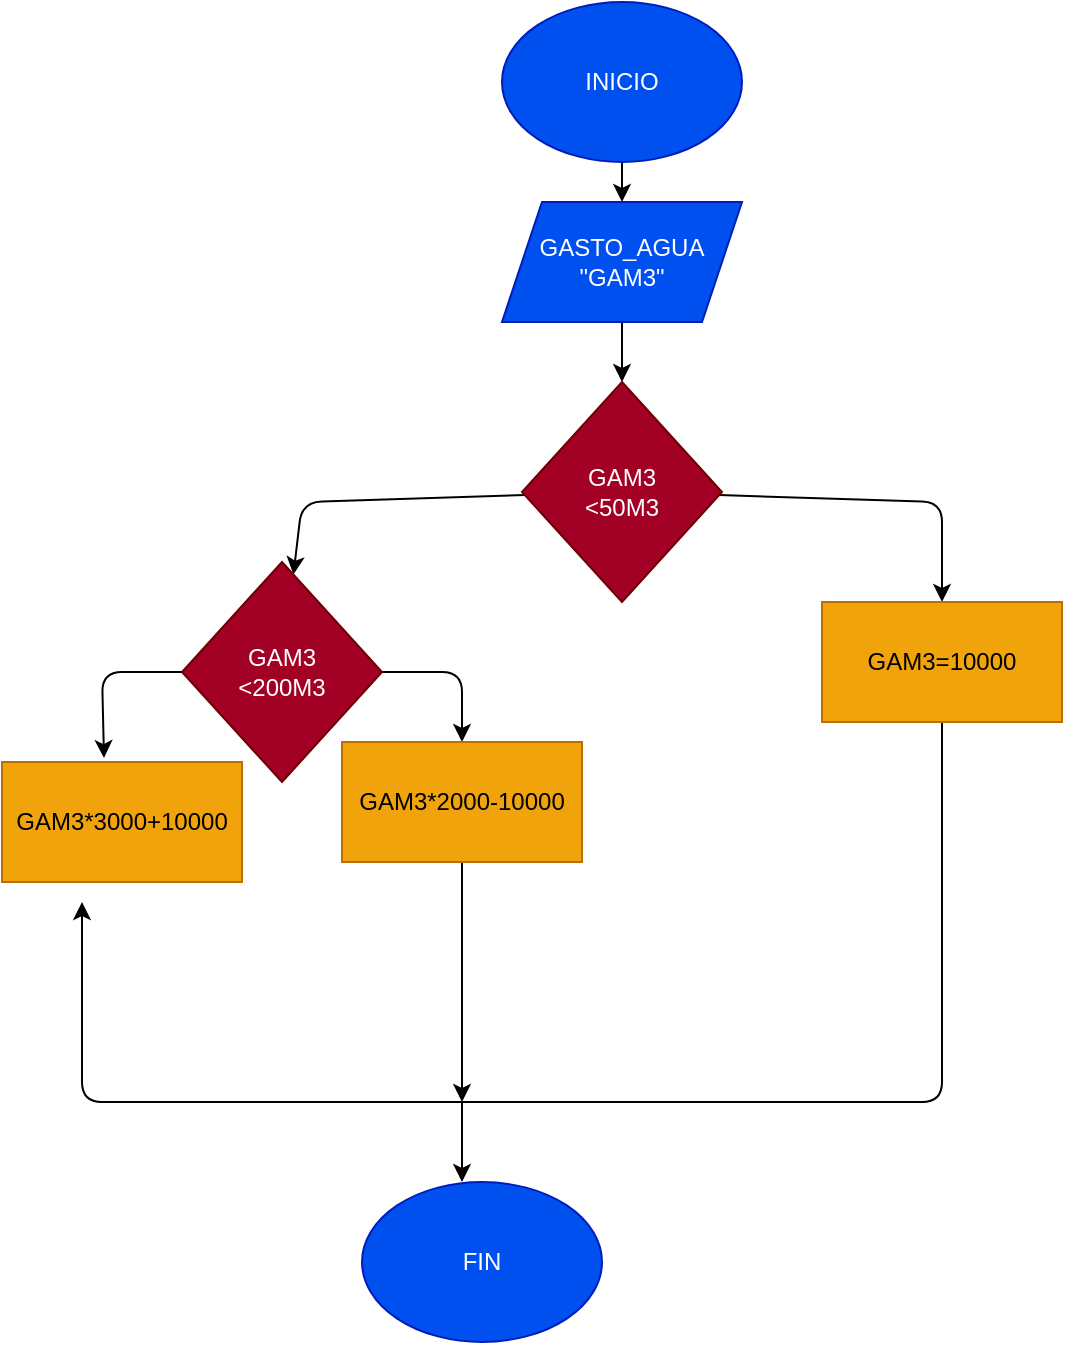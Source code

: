 <mxfile>
    <diagram id="V2puzJtqlGDmBDbBZRaK" name="Page-1">
        <mxGraphModel dx="1403" dy="411" grid="1" gridSize="10" guides="1" tooltips="1" connect="1" arrows="1" fold="1" page="1" pageScale="1" pageWidth="827" pageHeight="1169" math="0" shadow="0">
            <root>
                <mxCell id="0"/>
                <mxCell id="1" parent="0"/>
                <mxCell id="4" value="" style="edgeStyle=none;html=1;" edge="1" parent="1" source="2">
                    <mxGeometry relative="1" as="geometry">
                        <mxPoint x="290" y="110" as="targetPoint"/>
                    </mxGeometry>
                </mxCell>
                <mxCell id="2" value="INICIO" style="ellipse;whiteSpace=wrap;html=1;fillColor=#0050ef;fontColor=#ffffff;strokeColor=#001DBC;" vertex="1" parent="1">
                    <mxGeometry x="230" y="10" width="120" height="80" as="geometry"/>
                </mxCell>
                <mxCell id="6" value="" style="edgeStyle=none;html=1;" edge="1" parent="1" target="5">
                    <mxGeometry relative="1" as="geometry">
                        <mxPoint x="290" y="170" as="sourcePoint"/>
                    </mxGeometry>
                </mxCell>
                <mxCell id="8" value="" style="edgeStyle=none;html=1;" edge="1" parent="1" source="5" target="7">
                    <mxGeometry relative="1" as="geometry">
                        <Array as="points">
                            <mxPoint x="130" y="260"/>
                        </Array>
                    </mxGeometry>
                </mxCell>
                <mxCell id="16" value="" style="edgeStyle=none;html=1;" edge="1" parent="1" source="5" target="15">
                    <mxGeometry relative="1" as="geometry">
                        <Array as="points">
                            <mxPoint x="450" y="260"/>
                        </Array>
                    </mxGeometry>
                </mxCell>
                <mxCell id="21" value="" style="edgeStyle=none;html=1;" edge="1" parent="1">
                    <mxGeometry relative="1" as="geometry">
                        <mxPoint x="210" y="560" as="sourcePoint"/>
                        <mxPoint x="210" y="600" as="targetPoint"/>
                    </mxGeometry>
                </mxCell>
                <mxCell id="5" value="GAM3&lt;br&gt;&amp;lt;50M3" style="rhombus;whiteSpace=wrap;html=1;fillColor=#a20025;fontColor=#ffffff;strokeColor=#6F0000;" vertex="1" parent="1">
                    <mxGeometry x="240" y="200" width="100" height="110" as="geometry"/>
                </mxCell>
                <mxCell id="9" value="" style="edgeStyle=none;html=1;" edge="1" parent="1" source="7" target="10">
                    <mxGeometry relative="1" as="geometry">
                        <mxPoint x="220" y="345" as="targetPoint"/>
                        <Array as="points">
                            <mxPoint x="210" y="345"/>
                        </Array>
                    </mxGeometry>
                </mxCell>
                <mxCell id="12" value="" style="edgeStyle=none;html=1;entryX=0.425;entryY=-0.033;entryDx=0;entryDy=0;entryPerimeter=0;" edge="1" parent="1" source="7" target="13">
                    <mxGeometry relative="1" as="geometry">
                        <mxPoint x="54.482" y="382.823" as="targetPoint"/>
                        <Array as="points">
                            <mxPoint x="30" y="345"/>
                        </Array>
                    </mxGeometry>
                </mxCell>
                <mxCell id="7" value="GAM3&lt;br&gt;&amp;lt;200M3" style="rhombus;whiteSpace=wrap;html=1;fillColor=#a20025;fontColor=#ffffff;strokeColor=#6F0000;" vertex="1" parent="1">
                    <mxGeometry x="70" y="290" width="100" height="110" as="geometry"/>
                </mxCell>
                <mxCell id="20" value="" style="edgeStyle=none;html=1;" edge="1" parent="1" source="10">
                    <mxGeometry relative="1" as="geometry">
                        <mxPoint x="210" y="560" as="targetPoint"/>
                    </mxGeometry>
                </mxCell>
                <mxCell id="10" value="GAM3*2000-10000" style="rounded=0;whiteSpace=wrap;html=1;fillColor=#f0a30a;fontColor=#000000;strokeColor=#BD7000;" vertex="1" parent="1">
                    <mxGeometry x="150" y="380" width="120" height="60" as="geometry"/>
                </mxCell>
                <mxCell id="13" value="GAM3*3000+10000" style="rounded=0;whiteSpace=wrap;html=1;fillColor=#f0a30a;fontColor=#000000;strokeColor=#BD7000;" vertex="1" parent="1">
                    <mxGeometry x="-20" y="390" width="120" height="60" as="geometry"/>
                </mxCell>
                <mxCell id="18" value="" style="edgeStyle=none;html=1;" edge="1" parent="1" source="15">
                    <mxGeometry relative="1" as="geometry">
                        <mxPoint x="20" y="460" as="targetPoint"/>
                        <Array as="points">
                            <mxPoint x="450" y="560"/>
                            <mxPoint x="20" y="560"/>
                        </Array>
                    </mxGeometry>
                </mxCell>
                <mxCell id="15" value="GAM3=10000" style="whiteSpace=wrap;html=1;fillColor=#f0a30a;fontColor=#000000;strokeColor=#BD7000;" vertex="1" parent="1">
                    <mxGeometry x="390" y="310" width="120" height="60" as="geometry"/>
                </mxCell>
                <mxCell id="22" value="FIN" style="ellipse;whiteSpace=wrap;html=1;fillColor=#0050ef;fontColor=#ffffff;strokeColor=#001DBC;" vertex="1" parent="1">
                    <mxGeometry x="160" y="600" width="120" height="80" as="geometry"/>
                </mxCell>
                <mxCell id="23" value="GASTO_AGUA&lt;br&gt;&quot;GAM3&quot;" style="shape=parallelogram;perimeter=parallelogramPerimeter;whiteSpace=wrap;html=1;fixedSize=1;fillColor=#0050ef;fontColor=#ffffff;strokeColor=#001DBC;" vertex="1" parent="1">
                    <mxGeometry x="230" y="110" width="120" height="60" as="geometry"/>
                </mxCell>
            </root>
        </mxGraphModel>
    </diagram>
</mxfile>